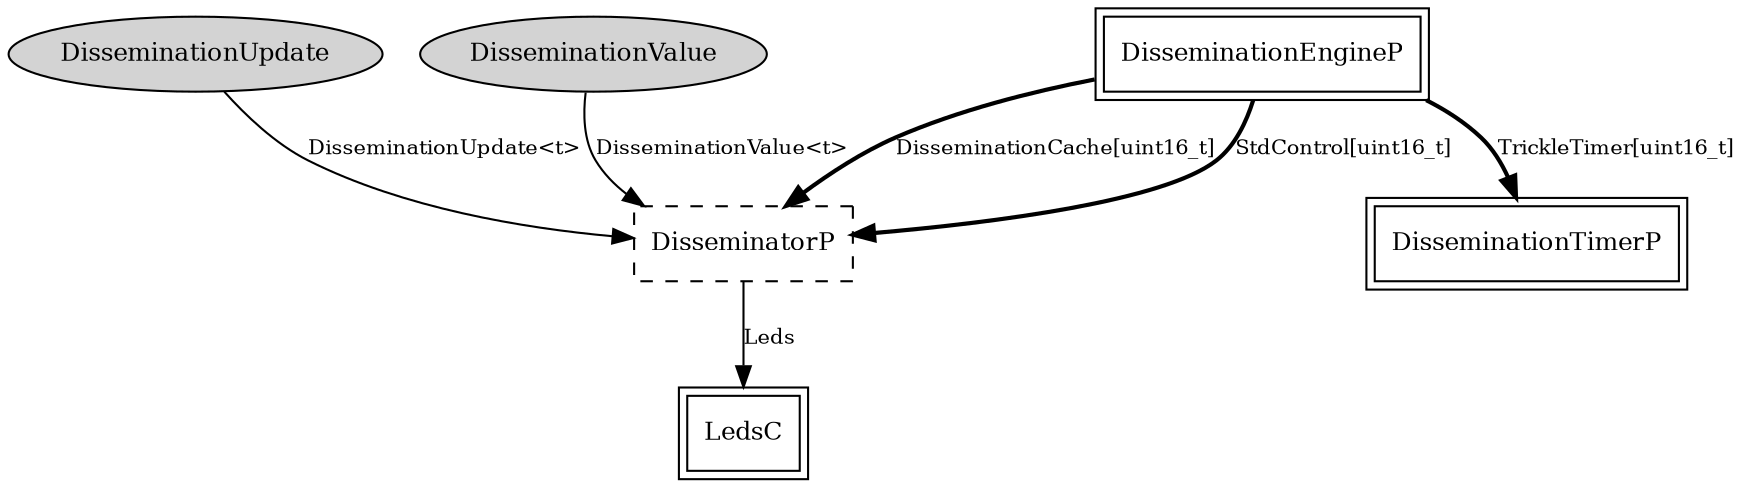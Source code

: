 digraph "tos.lib.net.drip.DisseminatorC" {
  n0x2ace82be1020 [shape=ellipse, style=filled, label="DisseminationUpdate", fontsize=12];
  "DisseminatorC.DisseminatorP" [fontsize=12, shape=box, style=dashed, label="DisseminatorP", URL="../chtml/tos.lib.net.drip.DisseminatorP.html"];
  n0x2ace82b93968 [shape=ellipse, style=filled, label="DisseminationValue", fontsize=12];
  "DisseminatorC.DisseminatorP" [fontsize=12, shape=box, style=dashed, label="DisseminatorP", URL="../chtml/tos.lib.net.drip.DisseminatorP.html"];
  "DisseminationEngineP" [fontsize=12, shape=box,peripheries=2, URL="../chtml/tos.lib.net.drip.DisseminationEngineP.html"];
  "DisseminatorC.DisseminatorP" [fontsize=12, shape=box, style=dashed, label="DisseminatorP", URL="../chtml/tos.lib.net.drip.DisseminatorP.html"];
  "DisseminationEngineP" [fontsize=12, shape=box,peripheries=2, URL="../chtml/tos.lib.net.drip.DisseminationEngineP.html"];
  "DisseminatorC.DisseminatorP" [fontsize=12, shape=box, style=dashed, label="DisseminatorP", URL="../chtml/tos.lib.net.drip.DisseminatorP.html"];
  "DisseminationEngineP" [fontsize=12, shape=box,peripheries=2, URL="../chtml/tos.lib.net.drip.DisseminationEngineP.html"];
  "DisseminationTimerP" [fontsize=12, shape=box,peripheries=2, URL="../chtml/tos.lib.net.drip.DisseminationTimerP.html"];
  "DisseminatorC.DisseminatorP" [fontsize=12, shape=box, style=dashed, label="DisseminatorP", URL="../chtml/tos.lib.net.drip.DisseminatorP.html"];
  "LedsC" [fontsize=12, shape=box,peripheries=2, URL="../chtml/tos.system.LedsC.html"];
  "n0x2ace82be1020" -> "DisseminatorC.DisseminatorP" [label="DisseminationUpdate<t>", URL="../ihtml/tos.lib.net.DisseminationUpdate.html", fontsize=10];
  "n0x2ace82b93968" -> "DisseminatorC.DisseminatorP" [label="DisseminationValue<t>", URL="../ihtml/tos.lib.net.DisseminationValue.html", fontsize=10];
  "DisseminationEngineP" -> "DisseminatorC.DisseminatorP" [label="DisseminationCache[uint16_t]", style=bold, URL="../ihtml/tos.lib.net.drip.DisseminationCache.html", fontsize=10];
  "DisseminationEngineP" -> "DisseminatorC.DisseminatorP" [label="StdControl[uint16_t]", style=bold, URL="../ihtml/tos.interfaces.StdControl.html", fontsize=10];
  "DisseminationEngineP" -> "DisseminationTimerP" [label="TrickleTimer[uint16_t]", style=bold, URL="../ihtml/tos.lib.net.TrickleTimer.html", fontsize=10];
  "DisseminatorC.DisseminatorP" -> "LedsC" [label="Leds", URL="../ihtml/tos.interfaces.Leds.html", fontsize=10];
}
